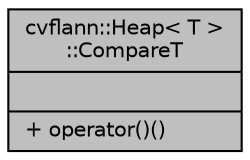 digraph "cvflann::Heap&lt; T &gt;::CompareT"
{
 // LATEX_PDF_SIZE
  edge [fontname="Helvetica",fontsize="10",labelfontname="Helvetica",labelfontsize="10"];
  node [fontname="Helvetica",fontsize="10",shape=record];
  Node1 [label="{cvflann::Heap\< T \>\l::CompareT\n||+ operator()()\l}",height=0.2,width=0.4,color="black", fillcolor="grey75", style="filled", fontcolor="black",tooltip=" "];
}
